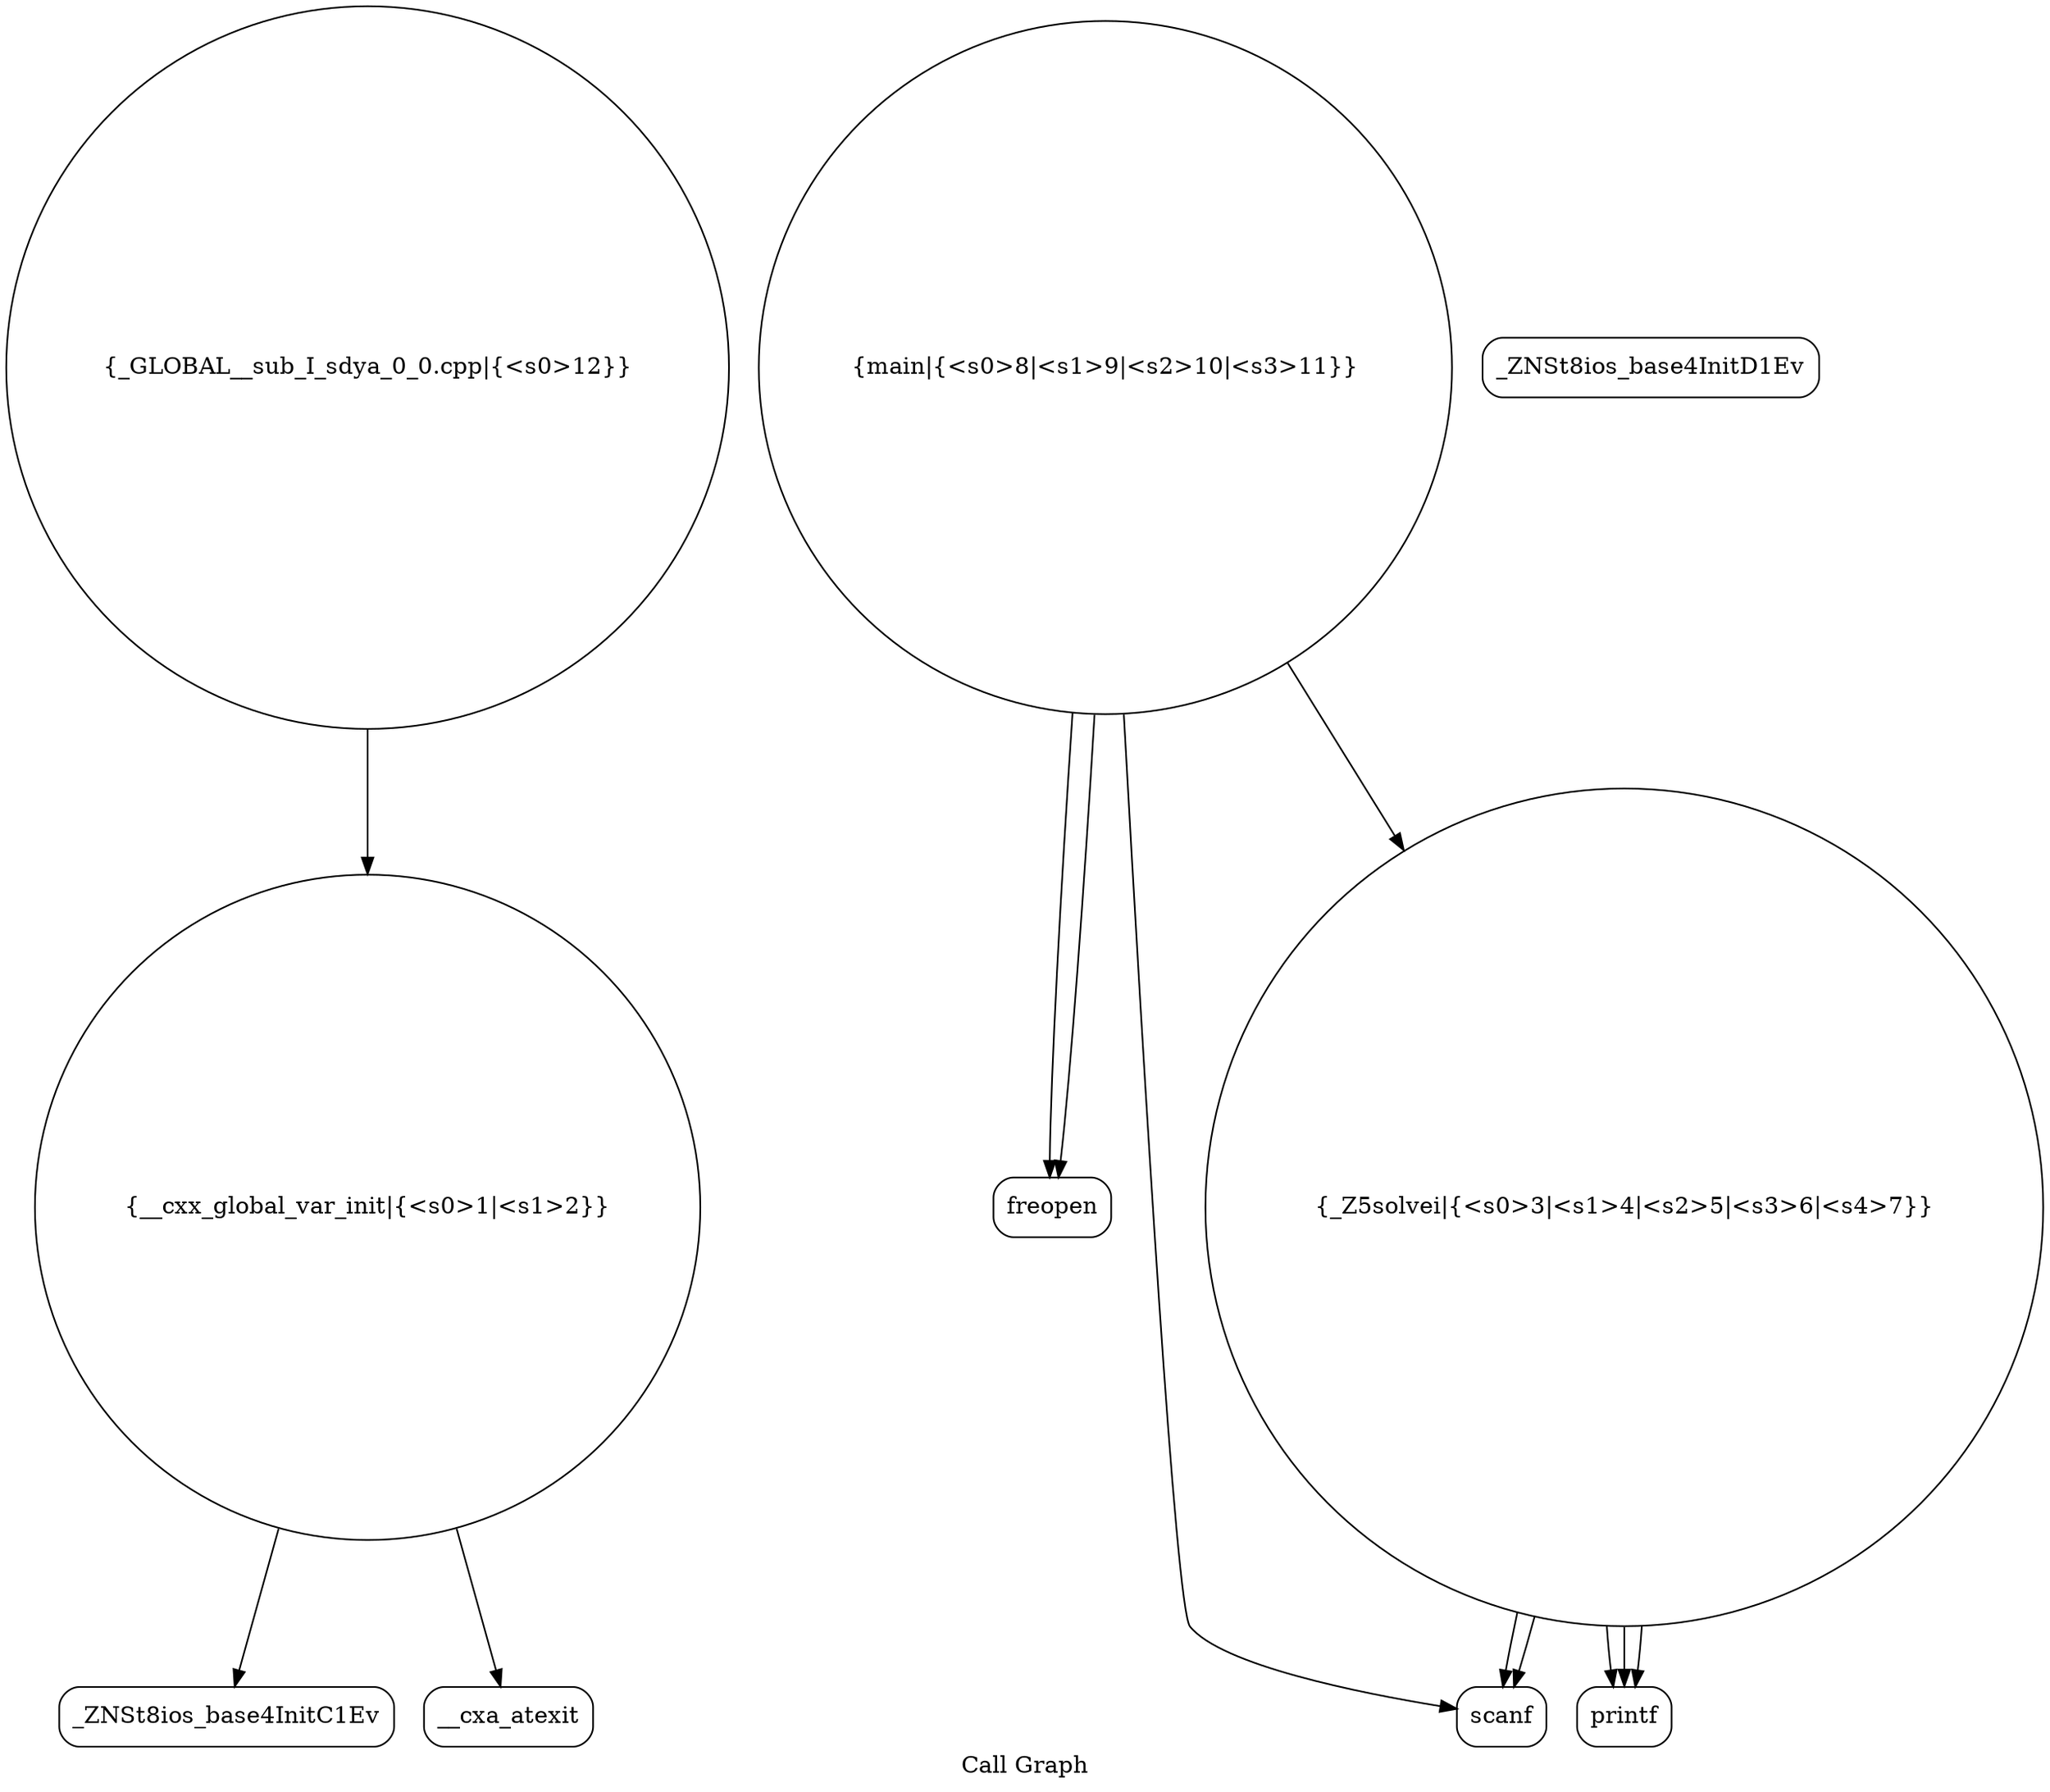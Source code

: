 digraph "Call Graph" {
	label="Call Graph";

	Node0x557ce9642650 [shape=record,shape=circle,label="{__cxx_global_var_init|{<s0>1|<s1>2}}"];
	Node0x557ce9642650:s0 -> Node0x557ce9642ae0[color=black];
	Node0x557ce9642650:s1 -> Node0x557ce9642be0[color=black];
	Node0x557ce9642de0 [shape=record,shape=circle,label="{main|{<s0>8|<s1>9|<s2>10|<s3>11}}"];
	Node0x557ce9642de0:s0 -> Node0x557ce9642e60[color=black];
	Node0x557ce9642de0:s1 -> Node0x557ce9642e60[color=black];
	Node0x557ce9642de0:s2 -> Node0x557ce9642ce0[color=black];
	Node0x557ce9642de0:s3 -> Node0x557ce9642c60[color=black];
	Node0x557ce9642b60 [shape=record,shape=Mrecord,label="{_ZNSt8ios_base4InitD1Ev}"];
	Node0x557ce9642ee0 [shape=record,shape=circle,label="{_GLOBAL__sub_I_sdya_0_0.cpp|{<s0>12}}"];
	Node0x557ce9642ee0:s0 -> Node0x557ce9642650[color=black];
	Node0x557ce9642c60 [shape=record,shape=circle,label="{_Z5solvei|{<s0>3|<s1>4|<s2>5|<s3>6|<s4>7}}"];
	Node0x557ce9642c60:s0 -> Node0x557ce9642ce0[color=black];
	Node0x557ce9642c60:s1 -> Node0x557ce9642ce0[color=black];
	Node0x557ce9642c60:s2 -> Node0x557ce9642d60[color=black];
	Node0x557ce9642c60:s3 -> Node0x557ce9642d60[color=black];
	Node0x557ce9642c60:s4 -> Node0x557ce9642d60[color=black];
	Node0x557ce9642d60 [shape=record,shape=Mrecord,label="{printf}"];
	Node0x557ce9642ae0 [shape=record,shape=Mrecord,label="{_ZNSt8ios_base4InitC1Ev}"];
	Node0x557ce9642e60 [shape=record,shape=Mrecord,label="{freopen}"];
	Node0x557ce9642be0 [shape=record,shape=Mrecord,label="{__cxa_atexit}"];
	Node0x557ce9642ce0 [shape=record,shape=Mrecord,label="{scanf}"];
}
